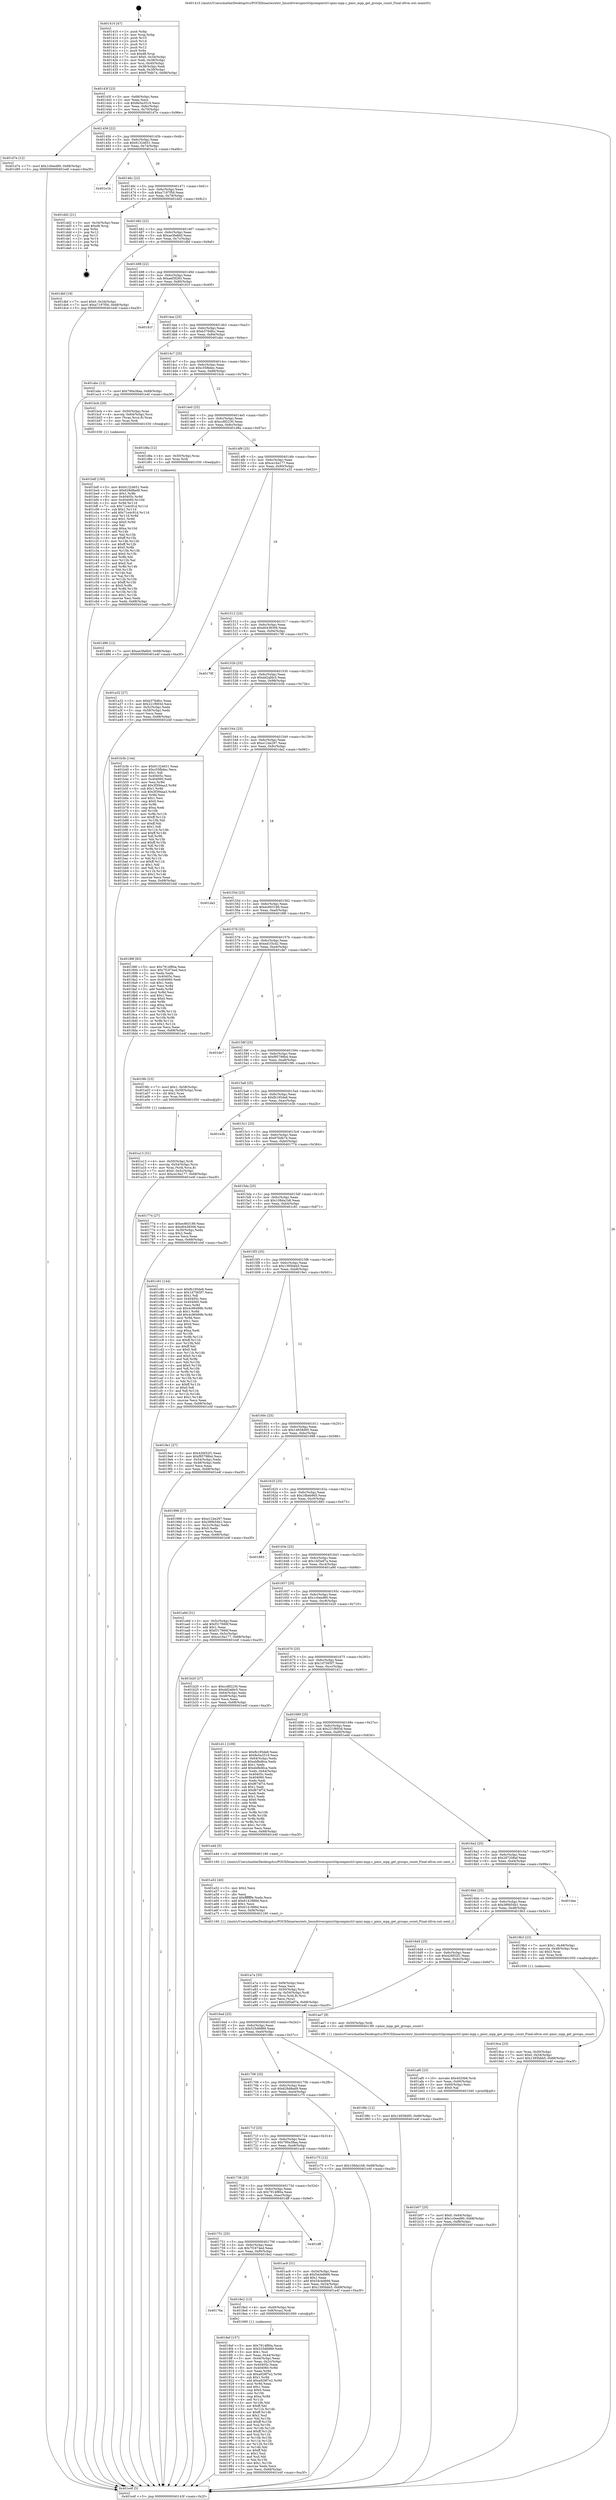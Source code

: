 digraph "0x401410" {
  label = "0x401410 (/mnt/c/Users/mathe/Desktop/tcc/POCII/binaries/extr_linuxdriverspinctrlqcompinctrl-spmi-mpp.c_pmic_mpp_get_groups_count_Final-ollvm.out::main(0))"
  labelloc = "t"
  node[shape=record]

  Entry [label="",width=0.3,height=0.3,shape=circle,fillcolor=black,style=filled]
  "0x40143f" [label="{
     0x40143f [23]\l
     | [instrs]\l
     &nbsp;&nbsp;0x40143f \<+3\>: mov -0x68(%rbp),%eax\l
     &nbsp;&nbsp;0x401442 \<+2\>: mov %eax,%ecx\l
     &nbsp;&nbsp;0x401444 \<+6\>: sub $0x8e5a3519,%ecx\l
     &nbsp;&nbsp;0x40144a \<+3\>: mov %eax,-0x6c(%rbp)\l
     &nbsp;&nbsp;0x40144d \<+3\>: mov %ecx,-0x70(%rbp)\l
     &nbsp;&nbsp;0x401450 \<+6\>: je 0000000000401d7e \<main+0x96e\>\l
  }"]
  "0x401d7e" [label="{
     0x401d7e [12]\l
     | [instrs]\l
     &nbsp;&nbsp;0x401d7e \<+7\>: movl $0x1c0eed90,-0x68(%rbp)\l
     &nbsp;&nbsp;0x401d85 \<+5\>: jmp 0000000000401e4f \<main+0xa3f\>\l
  }"]
  "0x401456" [label="{
     0x401456 [22]\l
     | [instrs]\l
     &nbsp;&nbsp;0x401456 \<+5\>: jmp 000000000040145b \<main+0x4b\>\l
     &nbsp;&nbsp;0x40145b \<+3\>: mov -0x6c(%rbp),%eax\l
     &nbsp;&nbsp;0x40145e \<+5\>: sub $0x91324651,%eax\l
     &nbsp;&nbsp;0x401463 \<+3\>: mov %eax,-0x74(%rbp)\l
     &nbsp;&nbsp;0x401466 \<+6\>: je 0000000000401e1b \<main+0xa0b\>\l
  }"]
  Exit [label="",width=0.3,height=0.3,shape=circle,fillcolor=black,style=filled,peripheries=2]
  "0x401e1b" [label="{
     0x401e1b\l
  }", style=dashed]
  "0x40146c" [label="{
     0x40146c [22]\l
     | [instrs]\l
     &nbsp;&nbsp;0x40146c \<+5\>: jmp 0000000000401471 \<main+0x61\>\l
     &nbsp;&nbsp;0x401471 \<+3\>: mov -0x6c(%rbp),%eax\l
     &nbsp;&nbsp;0x401474 \<+5\>: sub $0xa7197f56,%eax\l
     &nbsp;&nbsp;0x401479 \<+3\>: mov %eax,-0x78(%rbp)\l
     &nbsp;&nbsp;0x40147c \<+6\>: je 0000000000401dd2 \<main+0x9c2\>\l
  }"]
  "0x401d96" [label="{
     0x401d96 [12]\l
     | [instrs]\l
     &nbsp;&nbsp;0x401d96 \<+7\>: movl $0xae3fa6b0,-0x68(%rbp)\l
     &nbsp;&nbsp;0x401d9d \<+5\>: jmp 0000000000401e4f \<main+0xa3f\>\l
  }"]
  "0x401dd2" [label="{
     0x401dd2 [21]\l
     | [instrs]\l
     &nbsp;&nbsp;0x401dd2 \<+3\>: mov -0x34(%rbp),%eax\l
     &nbsp;&nbsp;0x401dd5 \<+7\>: add $0xd8,%rsp\l
     &nbsp;&nbsp;0x401ddc \<+1\>: pop %rbx\l
     &nbsp;&nbsp;0x401ddd \<+2\>: pop %r12\l
     &nbsp;&nbsp;0x401ddf \<+2\>: pop %r13\l
     &nbsp;&nbsp;0x401de1 \<+2\>: pop %r14\l
     &nbsp;&nbsp;0x401de3 \<+2\>: pop %r15\l
     &nbsp;&nbsp;0x401de5 \<+1\>: pop %rbp\l
     &nbsp;&nbsp;0x401de6 \<+1\>: ret\l
  }"]
  "0x401482" [label="{
     0x401482 [22]\l
     | [instrs]\l
     &nbsp;&nbsp;0x401482 \<+5\>: jmp 0000000000401487 \<main+0x77\>\l
     &nbsp;&nbsp;0x401487 \<+3\>: mov -0x6c(%rbp),%eax\l
     &nbsp;&nbsp;0x40148a \<+5\>: sub $0xae3fa6b0,%eax\l
     &nbsp;&nbsp;0x40148f \<+3\>: mov %eax,-0x7c(%rbp)\l
     &nbsp;&nbsp;0x401492 \<+6\>: je 0000000000401dbf \<main+0x9af\>\l
  }"]
  "0x401bdf" [label="{
     0x401bdf [150]\l
     | [instrs]\l
     &nbsp;&nbsp;0x401bdf \<+5\>: mov $0x91324651,%edx\l
     &nbsp;&nbsp;0x401be4 \<+5\>: mov $0x628d8ad9,%esi\l
     &nbsp;&nbsp;0x401be9 \<+3\>: mov $0x1,%r8b\l
     &nbsp;&nbsp;0x401bec \<+8\>: mov 0x40405c,%r9d\l
     &nbsp;&nbsp;0x401bf4 \<+8\>: mov 0x404060,%r10d\l
     &nbsp;&nbsp;0x401bfc \<+3\>: mov %r9d,%r11d\l
     &nbsp;&nbsp;0x401bff \<+7\>: sub $0x71e4c91d,%r11d\l
     &nbsp;&nbsp;0x401c06 \<+4\>: sub $0x1,%r11d\l
     &nbsp;&nbsp;0x401c0a \<+7\>: add $0x71e4c91d,%r11d\l
     &nbsp;&nbsp;0x401c11 \<+4\>: imul %r11d,%r9d\l
     &nbsp;&nbsp;0x401c15 \<+4\>: and $0x1,%r9d\l
     &nbsp;&nbsp;0x401c19 \<+4\>: cmp $0x0,%r9d\l
     &nbsp;&nbsp;0x401c1d \<+3\>: sete %bl\l
     &nbsp;&nbsp;0x401c20 \<+4\>: cmp $0xa,%r10d\l
     &nbsp;&nbsp;0x401c24 \<+4\>: setl %r14b\l
     &nbsp;&nbsp;0x401c28 \<+3\>: mov %bl,%r15b\l
     &nbsp;&nbsp;0x401c2b \<+4\>: xor $0xff,%r15b\l
     &nbsp;&nbsp;0x401c2f \<+3\>: mov %r14b,%r12b\l
     &nbsp;&nbsp;0x401c32 \<+4\>: xor $0xff,%r12b\l
     &nbsp;&nbsp;0x401c36 \<+4\>: xor $0x0,%r8b\l
     &nbsp;&nbsp;0x401c3a \<+3\>: mov %r15b,%r13b\l
     &nbsp;&nbsp;0x401c3d \<+4\>: and $0x0,%r13b\l
     &nbsp;&nbsp;0x401c41 \<+3\>: and %r8b,%bl\l
     &nbsp;&nbsp;0x401c44 \<+3\>: mov %r12b,%al\l
     &nbsp;&nbsp;0x401c47 \<+2\>: and $0x0,%al\l
     &nbsp;&nbsp;0x401c49 \<+3\>: and %r8b,%r14b\l
     &nbsp;&nbsp;0x401c4c \<+3\>: or %bl,%r13b\l
     &nbsp;&nbsp;0x401c4f \<+3\>: or %r14b,%al\l
     &nbsp;&nbsp;0x401c52 \<+3\>: xor %al,%r13b\l
     &nbsp;&nbsp;0x401c55 \<+3\>: or %r12b,%r15b\l
     &nbsp;&nbsp;0x401c58 \<+4\>: xor $0xff,%r15b\l
     &nbsp;&nbsp;0x401c5c \<+4\>: or $0x0,%r8b\l
     &nbsp;&nbsp;0x401c60 \<+3\>: and %r8b,%r15b\l
     &nbsp;&nbsp;0x401c63 \<+3\>: or %r15b,%r13b\l
     &nbsp;&nbsp;0x401c66 \<+4\>: test $0x1,%r13b\l
     &nbsp;&nbsp;0x401c6a \<+3\>: cmovne %esi,%edx\l
     &nbsp;&nbsp;0x401c6d \<+3\>: mov %edx,-0x68(%rbp)\l
     &nbsp;&nbsp;0x401c70 \<+5\>: jmp 0000000000401e4f \<main+0xa3f\>\l
  }"]
  "0x401dbf" [label="{
     0x401dbf [19]\l
     | [instrs]\l
     &nbsp;&nbsp;0x401dbf \<+7\>: movl $0x0,-0x34(%rbp)\l
     &nbsp;&nbsp;0x401dc6 \<+7\>: movl $0xa7197f56,-0x68(%rbp)\l
     &nbsp;&nbsp;0x401dcd \<+5\>: jmp 0000000000401e4f \<main+0xa3f\>\l
  }"]
  "0x401498" [label="{
     0x401498 [22]\l
     | [instrs]\l
     &nbsp;&nbsp;0x401498 \<+5\>: jmp 000000000040149d \<main+0x8d\>\l
     &nbsp;&nbsp;0x40149d \<+3\>: mov -0x6c(%rbp),%eax\l
     &nbsp;&nbsp;0x4014a0 \<+5\>: sub $0xaef3f283,%eax\l
     &nbsp;&nbsp;0x4014a5 \<+3\>: mov %eax,-0x80(%rbp)\l
     &nbsp;&nbsp;0x4014a8 \<+6\>: je 000000000040181f \<main+0x40f\>\l
  }"]
  "0x401b07" [label="{
     0x401b07 [25]\l
     | [instrs]\l
     &nbsp;&nbsp;0x401b07 \<+7\>: movl $0x0,-0x64(%rbp)\l
     &nbsp;&nbsp;0x401b0e \<+7\>: movl $0x1c0eed90,-0x68(%rbp)\l
     &nbsp;&nbsp;0x401b15 \<+6\>: mov %eax,-0xf8(%rbp)\l
     &nbsp;&nbsp;0x401b1b \<+5\>: jmp 0000000000401e4f \<main+0xa3f\>\l
  }"]
  "0x40181f" [label="{
     0x40181f\l
  }", style=dashed]
  "0x4014ae" [label="{
     0x4014ae [25]\l
     | [instrs]\l
     &nbsp;&nbsp;0x4014ae \<+5\>: jmp 00000000004014b3 \<main+0xa3\>\l
     &nbsp;&nbsp;0x4014b3 \<+3\>: mov -0x6c(%rbp),%eax\l
     &nbsp;&nbsp;0x4014b6 \<+5\>: sub $0xb376dfcc,%eax\l
     &nbsp;&nbsp;0x4014bb \<+6\>: mov %eax,-0x84(%rbp)\l
     &nbsp;&nbsp;0x4014c1 \<+6\>: je 0000000000401abc \<main+0x6ac\>\l
  }"]
  "0x401af0" [label="{
     0x401af0 [23]\l
     | [instrs]\l
     &nbsp;&nbsp;0x401af0 \<+10\>: movabs $0x4020b6,%rdi\l
     &nbsp;&nbsp;0x401afa \<+3\>: mov %eax,-0x60(%rbp)\l
     &nbsp;&nbsp;0x401afd \<+3\>: mov -0x60(%rbp),%esi\l
     &nbsp;&nbsp;0x401b00 \<+2\>: mov $0x0,%al\l
     &nbsp;&nbsp;0x401b02 \<+5\>: call 0000000000401040 \<printf@plt\>\l
     | [calls]\l
     &nbsp;&nbsp;0x401040 \{1\} (unknown)\l
  }"]
  "0x401abc" [label="{
     0x401abc [12]\l
     | [instrs]\l
     &nbsp;&nbsp;0x401abc \<+7\>: movl $0x790a38aa,-0x68(%rbp)\l
     &nbsp;&nbsp;0x401ac3 \<+5\>: jmp 0000000000401e4f \<main+0xa3f\>\l
  }"]
  "0x4014c7" [label="{
     0x4014c7 [25]\l
     | [instrs]\l
     &nbsp;&nbsp;0x4014c7 \<+5\>: jmp 00000000004014cc \<main+0xbc\>\l
     &nbsp;&nbsp;0x4014cc \<+3\>: mov -0x6c(%rbp),%eax\l
     &nbsp;&nbsp;0x4014cf \<+5\>: sub $0xc55fbdec,%eax\l
     &nbsp;&nbsp;0x4014d4 \<+6\>: mov %eax,-0x88(%rbp)\l
     &nbsp;&nbsp;0x4014da \<+6\>: je 0000000000401bcb \<main+0x7bb\>\l
  }"]
  "0x401a7a" [label="{
     0x401a7a [35]\l
     | [instrs]\l
     &nbsp;&nbsp;0x401a7a \<+6\>: mov -0xf4(%rbp),%ecx\l
     &nbsp;&nbsp;0x401a80 \<+3\>: imul %eax,%ecx\l
     &nbsp;&nbsp;0x401a83 \<+4\>: mov -0x50(%rbp),%rsi\l
     &nbsp;&nbsp;0x401a87 \<+4\>: movslq -0x54(%rbp),%rdi\l
     &nbsp;&nbsp;0x401a8b \<+4\>: mov (%rsi,%rdi,8),%rsi\l
     &nbsp;&nbsp;0x401a8f \<+2\>: mov %ecx,(%rsi)\l
     &nbsp;&nbsp;0x401a91 \<+7\>: movl $0x1bf3a97a,-0x68(%rbp)\l
     &nbsp;&nbsp;0x401a98 \<+5\>: jmp 0000000000401e4f \<main+0xa3f\>\l
  }"]
  "0x401bcb" [label="{
     0x401bcb [20]\l
     | [instrs]\l
     &nbsp;&nbsp;0x401bcb \<+4\>: mov -0x50(%rbp),%rax\l
     &nbsp;&nbsp;0x401bcf \<+4\>: movslq -0x64(%rbp),%rcx\l
     &nbsp;&nbsp;0x401bd3 \<+4\>: mov (%rax,%rcx,8),%rax\l
     &nbsp;&nbsp;0x401bd7 \<+3\>: mov %rax,%rdi\l
     &nbsp;&nbsp;0x401bda \<+5\>: call 0000000000401030 \<free@plt\>\l
     | [calls]\l
     &nbsp;&nbsp;0x401030 \{1\} (unknown)\l
  }"]
  "0x4014e0" [label="{
     0x4014e0 [25]\l
     | [instrs]\l
     &nbsp;&nbsp;0x4014e0 \<+5\>: jmp 00000000004014e5 \<main+0xd5\>\l
     &nbsp;&nbsp;0x4014e5 \<+3\>: mov -0x6c(%rbp),%eax\l
     &nbsp;&nbsp;0x4014e8 \<+5\>: sub $0xcc8f2230,%eax\l
     &nbsp;&nbsp;0x4014ed \<+6\>: mov %eax,-0x8c(%rbp)\l
     &nbsp;&nbsp;0x4014f3 \<+6\>: je 0000000000401d8a \<main+0x97a\>\l
  }"]
  "0x401a52" [label="{
     0x401a52 [40]\l
     | [instrs]\l
     &nbsp;&nbsp;0x401a52 \<+5\>: mov $0x2,%ecx\l
     &nbsp;&nbsp;0x401a57 \<+1\>: cltd\l
     &nbsp;&nbsp;0x401a58 \<+2\>: idiv %ecx\l
     &nbsp;&nbsp;0x401a5a \<+6\>: imul $0xfffffffe,%edx,%ecx\l
     &nbsp;&nbsp;0x401a60 \<+6\>: add $0x6141888d,%ecx\l
     &nbsp;&nbsp;0x401a66 \<+3\>: add $0x1,%ecx\l
     &nbsp;&nbsp;0x401a69 \<+6\>: sub $0x6141888d,%ecx\l
     &nbsp;&nbsp;0x401a6f \<+6\>: mov %ecx,-0xf4(%rbp)\l
     &nbsp;&nbsp;0x401a75 \<+5\>: call 0000000000401160 \<next_i\>\l
     | [calls]\l
     &nbsp;&nbsp;0x401160 \{1\} (/mnt/c/Users/mathe/Desktop/tcc/POCII/binaries/extr_linuxdriverspinctrlqcompinctrl-spmi-mpp.c_pmic_mpp_get_groups_count_Final-ollvm.out::next_i)\l
  }"]
  "0x401d8a" [label="{
     0x401d8a [12]\l
     | [instrs]\l
     &nbsp;&nbsp;0x401d8a \<+4\>: mov -0x50(%rbp),%rax\l
     &nbsp;&nbsp;0x401d8e \<+3\>: mov %rax,%rdi\l
     &nbsp;&nbsp;0x401d91 \<+5\>: call 0000000000401030 \<free@plt\>\l
     | [calls]\l
     &nbsp;&nbsp;0x401030 \{1\} (unknown)\l
  }"]
  "0x4014f9" [label="{
     0x4014f9 [25]\l
     | [instrs]\l
     &nbsp;&nbsp;0x4014f9 \<+5\>: jmp 00000000004014fe \<main+0xee\>\l
     &nbsp;&nbsp;0x4014fe \<+3\>: mov -0x6c(%rbp),%eax\l
     &nbsp;&nbsp;0x401501 \<+5\>: sub $0xce16a177,%eax\l
     &nbsp;&nbsp;0x401506 \<+6\>: mov %eax,-0x90(%rbp)\l
     &nbsp;&nbsp;0x40150c \<+6\>: je 0000000000401a32 \<main+0x622\>\l
  }"]
  "0x401a13" [label="{
     0x401a13 [31]\l
     | [instrs]\l
     &nbsp;&nbsp;0x401a13 \<+4\>: mov -0x50(%rbp),%rdi\l
     &nbsp;&nbsp;0x401a17 \<+4\>: movslq -0x54(%rbp),%rcx\l
     &nbsp;&nbsp;0x401a1b \<+4\>: mov %rax,(%rdi,%rcx,8)\l
     &nbsp;&nbsp;0x401a1f \<+7\>: movl $0x0,-0x5c(%rbp)\l
     &nbsp;&nbsp;0x401a26 \<+7\>: movl $0xce16a177,-0x68(%rbp)\l
     &nbsp;&nbsp;0x401a2d \<+5\>: jmp 0000000000401e4f \<main+0xa3f\>\l
  }"]
  "0x401a32" [label="{
     0x401a32 [27]\l
     | [instrs]\l
     &nbsp;&nbsp;0x401a32 \<+5\>: mov $0xb376dfcc,%eax\l
     &nbsp;&nbsp;0x401a37 \<+5\>: mov $0x221f693d,%ecx\l
     &nbsp;&nbsp;0x401a3c \<+3\>: mov -0x5c(%rbp),%edx\l
     &nbsp;&nbsp;0x401a3f \<+3\>: cmp -0x58(%rbp),%edx\l
     &nbsp;&nbsp;0x401a42 \<+3\>: cmovl %ecx,%eax\l
     &nbsp;&nbsp;0x401a45 \<+3\>: mov %eax,-0x68(%rbp)\l
     &nbsp;&nbsp;0x401a48 \<+5\>: jmp 0000000000401e4f \<main+0xa3f\>\l
  }"]
  "0x401512" [label="{
     0x401512 [25]\l
     | [instrs]\l
     &nbsp;&nbsp;0x401512 \<+5\>: jmp 0000000000401517 \<main+0x107\>\l
     &nbsp;&nbsp;0x401517 \<+3\>: mov -0x6c(%rbp),%eax\l
     &nbsp;&nbsp;0x40151a \<+5\>: sub $0xd0438306,%eax\l
     &nbsp;&nbsp;0x40151f \<+6\>: mov %eax,-0x94(%rbp)\l
     &nbsp;&nbsp;0x401525 \<+6\>: je 000000000040178f \<main+0x37f\>\l
  }"]
  "0x4019ca" [label="{
     0x4019ca [23]\l
     | [instrs]\l
     &nbsp;&nbsp;0x4019ca \<+4\>: mov %rax,-0x50(%rbp)\l
     &nbsp;&nbsp;0x4019ce \<+7\>: movl $0x0,-0x54(%rbp)\l
     &nbsp;&nbsp;0x4019d5 \<+7\>: movl $0x1395bbb5,-0x68(%rbp)\l
     &nbsp;&nbsp;0x4019dc \<+5\>: jmp 0000000000401e4f \<main+0xa3f\>\l
  }"]
  "0x40178f" [label="{
     0x40178f\l
  }", style=dashed]
  "0x40152b" [label="{
     0x40152b [25]\l
     | [instrs]\l
     &nbsp;&nbsp;0x40152b \<+5\>: jmp 0000000000401530 \<main+0x120\>\l
     &nbsp;&nbsp;0x401530 \<+3\>: mov -0x6c(%rbp),%eax\l
     &nbsp;&nbsp;0x401533 \<+5\>: sub $0xdd2afdc5,%eax\l
     &nbsp;&nbsp;0x401538 \<+6\>: mov %eax,-0x98(%rbp)\l
     &nbsp;&nbsp;0x40153e \<+6\>: je 0000000000401b3b \<main+0x72b\>\l
  }"]
  "0x4018ef" [label="{
     0x4018ef [157]\l
     | [instrs]\l
     &nbsp;&nbsp;0x4018ef \<+5\>: mov $0x7914f80a,%ecx\l
     &nbsp;&nbsp;0x4018f4 \<+5\>: mov $0x525d6889,%edx\l
     &nbsp;&nbsp;0x4018f9 \<+3\>: mov $0x1,%sil\l
     &nbsp;&nbsp;0x4018fc \<+3\>: mov %eax,-0x44(%rbp)\l
     &nbsp;&nbsp;0x4018ff \<+3\>: mov -0x44(%rbp),%eax\l
     &nbsp;&nbsp;0x401902 \<+3\>: mov %eax,-0x2c(%rbp)\l
     &nbsp;&nbsp;0x401905 \<+7\>: mov 0x40405c,%eax\l
     &nbsp;&nbsp;0x40190c \<+8\>: mov 0x404060,%r8d\l
     &nbsp;&nbsp;0x401914 \<+3\>: mov %eax,%r9d\l
     &nbsp;&nbsp;0x401917 \<+7\>: sub $0xa928f7e2,%r9d\l
     &nbsp;&nbsp;0x40191e \<+4\>: sub $0x1,%r9d\l
     &nbsp;&nbsp;0x401922 \<+7\>: add $0xa928f7e2,%r9d\l
     &nbsp;&nbsp;0x401929 \<+4\>: imul %r9d,%eax\l
     &nbsp;&nbsp;0x40192d \<+3\>: and $0x1,%eax\l
     &nbsp;&nbsp;0x401930 \<+3\>: cmp $0x0,%eax\l
     &nbsp;&nbsp;0x401933 \<+4\>: sete %r10b\l
     &nbsp;&nbsp;0x401937 \<+4\>: cmp $0xa,%r8d\l
     &nbsp;&nbsp;0x40193b \<+4\>: setl %r11b\l
     &nbsp;&nbsp;0x40193f \<+3\>: mov %r10b,%bl\l
     &nbsp;&nbsp;0x401942 \<+3\>: xor $0xff,%bl\l
     &nbsp;&nbsp;0x401945 \<+3\>: mov %r11b,%r14b\l
     &nbsp;&nbsp;0x401948 \<+4\>: xor $0xff,%r14b\l
     &nbsp;&nbsp;0x40194c \<+4\>: xor $0x1,%sil\l
     &nbsp;&nbsp;0x401950 \<+3\>: mov %bl,%r15b\l
     &nbsp;&nbsp;0x401953 \<+4\>: and $0xff,%r15b\l
     &nbsp;&nbsp;0x401957 \<+3\>: and %sil,%r10b\l
     &nbsp;&nbsp;0x40195a \<+3\>: mov %r14b,%r12b\l
     &nbsp;&nbsp;0x40195d \<+4\>: and $0xff,%r12b\l
     &nbsp;&nbsp;0x401961 \<+3\>: and %sil,%r11b\l
     &nbsp;&nbsp;0x401964 \<+3\>: or %r10b,%r15b\l
     &nbsp;&nbsp;0x401967 \<+3\>: or %r11b,%r12b\l
     &nbsp;&nbsp;0x40196a \<+3\>: xor %r12b,%r15b\l
     &nbsp;&nbsp;0x40196d \<+3\>: or %r14b,%bl\l
     &nbsp;&nbsp;0x401970 \<+3\>: xor $0xff,%bl\l
     &nbsp;&nbsp;0x401973 \<+4\>: or $0x1,%sil\l
     &nbsp;&nbsp;0x401977 \<+3\>: and %sil,%bl\l
     &nbsp;&nbsp;0x40197a \<+3\>: or %bl,%r15b\l
     &nbsp;&nbsp;0x40197d \<+4\>: test $0x1,%r15b\l
     &nbsp;&nbsp;0x401981 \<+3\>: cmovne %edx,%ecx\l
     &nbsp;&nbsp;0x401984 \<+3\>: mov %ecx,-0x68(%rbp)\l
     &nbsp;&nbsp;0x401987 \<+5\>: jmp 0000000000401e4f \<main+0xa3f\>\l
  }"]
  "0x401b3b" [label="{
     0x401b3b [144]\l
     | [instrs]\l
     &nbsp;&nbsp;0x401b3b \<+5\>: mov $0x91324651,%eax\l
     &nbsp;&nbsp;0x401b40 \<+5\>: mov $0xc55fbdec,%ecx\l
     &nbsp;&nbsp;0x401b45 \<+2\>: mov $0x1,%dl\l
     &nbsp;&nbsp;0x401b47 \<+7\>: mov 0x40405c,%esi\l
     &nbsp;&nbsp;0x401b4e \<+7\>: mov 0x404060,%edi\l
     &nbsp;&nbsp;0x401b55 \<+3\>: mov %esi,%r8d\l
     &nbsp;&nbsp;0x401b58 \<+7\>: add $0x3f394aa3,%r8d\l
     &nbsp;&nbsp;0x401b5f \<+4\>: sub $0x1,%r8d\l
     &nbsp;&nbsp;0x401b63 \<+7\>: sub $0x3f394aa3,%r8d\l
     &nbsp;&nbsp;0x401b6a \<+4\>: imul %r8d,%esi\l
     &nbsp;&nbsp;0x401b6e \<+3\>: and $0x1,%esi\l
     &nbsp;&nbsp;0x401b71 \<+3\>: cmp $0x0,%esi\l
     &nbsp;&nbsp;0x401b74 \<+4\>: sete %r9b\l
     &nbsp;&nbsp;0x401b78 \<+3\>: cmp $0xa,%edi\l
     &nbsp;&nbsp;0x401b7b \<+4\>: setl %r10b\l
     &nbsp;&nbsp;0x401b7f \<+3\>: mov %r9b,%r11b\l
     &nbsp;&nbsp;0x401b82 \<+4\>: xor $0xff,%r11b\l
     &nbsp;&nbsp;0x401b86 \<+3\>: mov %r10b,%bl\l
     &nbsp;&nbsp;0x401b89 \<+3\>: xor $0xff,%bl\l
     &nbsp;&nbsp;0x401b8c \<+3\>: xor $0x1,%dl\l
     &nbsp;&nbsp;0x401b8f \<+3\>: mov %r11b,%r14b\l
     &nbsp;&nbsp;0x401b92 \<+4\>: and $0xff,%r14b\l
     &nbsp;&nbsp;0x401b96 \<+3\>: and %dl,%r9b\l
     &nbsp;&nbsp;0x401b99 \<+3\>: mov %bl,%r15b\l
     &nbsp;&nbsp;0x401b9c \<+4\>: and $0xff,%r15b\l
     &nbsp;&nbsp;0x401ba0 \<+3\>: and %dl,%r10b\l
     &nbsp;&nbsp;0x401ba3 \<+3\>: or %r9b,%r14b\l
     &nbsp;&nbsp;0x401ba6 \<+3\>: or %r10b,%r15b\l
     &nbsp;&nbsp;0x401ba9 \<+3\>: xor %r15b,%r14b\l
     &nbsp;&nbsp;0x401bac \<+3\>: or %bl,%r11b\l
     &nbsp;&nbsp;0x401baf \<+4\>: xor $0xff,%r11b\l
     &nbsp;&nbsp;0x401bb3 \<+3\>: or $0x1,%dl\l
     &nbsp;&nbsp;0x401bb6 \<+3\>: and %dl,%r11b\l
     &nbsp;&nbsp;0x401bb9 \<+3\>: or %r11b,%r14b\l
     &nbsp;&nbsp;0x401bbc \<+4\>: test $0x1,%r14b\l
     &nbsp;&nbsp;0x401bc0 \<+3\>: cmovne %ecx,%eax\l
     &nbsp;&nbsp;0x401bc3 \<+3\>: mov %eax,-0x68(%rbp)\l
     &nbsp;&nbsp;0x401bc6 \<+5\>: jmp 0000000000401e4f \<main+0xa3f\>\l
  }"]
  "0x401544" [label="{
     0x401544 [25]\l
     | [instrs]\l
     &nbsp;&nbsp;0x401544 \<+5\>: jmp 0000000000401549 \<main+0x139\>\l
     &nbsp;&nbsp;0x401549 \<+3\>: mov -0x6c(%rbp),%eax\l
     &nbsp;&nbsp;0x40154c \<+5\>: sub $0xe124e297,%eax\l
     &nbsp;&nbsp;0x401551 \<+6\>: mov %eax,-0x9c(%rbp)\l
     &nbsp;&nbsp;0x401557 \<+6\>: je 0000000000401da2 \<main+0x992\>\l
  }"]
  "0x40176a" [label="{
     0x40176a\l
  }", style=dashed]
  "0x401da2" [label="{
     0x401da2\l
  }", style=dashed]
  "0x40155d" [label="{
     0x40155d [25]\l
     | [instrs]\l
     &nbsp;&nbsp;0x40155d \<+5\>: jmp 0000000000401562 \<main+0x152\>\l
     &nbsp;&nbsp;0x401562 \<+3\>: mov -0x6c(%rbp),%eax\l
     &nbsp;&nbsp;0x401565 \<+5\>: sub $0xec663189,%eax\l
     &nbsp;&nbsp;0x40156a \<+6\>: mov %eax,-0xa0(%rbp)\l
     &nbsp;&nbsp;0x401570 \<+6\>: je 000000000040188f \<main+0x47f\>\l
  }"]
  "0x4018e2" [label="{
     0x4018e2 [13]\l
     | [instrs]\l
     &nbsp;&nbsp;0x4018e2 \<+4\>: mov -0x40(%rbp),%rax\l
     &nbsp;&nbsp;0x4018e6 \<+4\>: mov 0x8(%rax),%rdi\l
     &nbsp;&nbsp;0x4018ea \<+5\>: call 0000000000401060 \<atoi@plt\>\l
     | [calls]\l
     &nbsp;&nbsp;0x401060 \{1\} (unknown)\l
  }"]
  "0x40188f" [label="{
     0x40188f [83]\l
     | [instrs]\l
     &nbsp;&nbsp;0x40188f \<+5\>: mov $0x7914f80a,%eax\l
     &nbsp;&nbsp;0x401894 \<+5\>: mov $0x7f1874ed,%ecx\l
     &nbsp;&nbsp;0x401899 \<+2\>: xor %edx,%edx\l
     &nbsp;&nbsp;0x40189b \<+7\>: mov 0x40405c,%esi\l
     &nbsp;&nbsp;0x4018a2 \<+7\>: mov 0x404060,%edi\l
     &nbsp;&nbsp;0x4018a9 \<+3\>: sub $0x1,%edx\l
     &nbsp;&nbsp;0x4018ac \<+3\>: mov %esi,%r8d\l
     &nbsp;&nbsp;0x4018af \<+3\>: add %edx,%r8d\l
     &nbsp;&nbsp;0x4018b2 \<+4\>: imul %r8d,%esi\l
     &nbsp;&nbsp;0x4018b6 \<+3\>: and $0x1,%esi\l
     &nbsp;&nbsp;0x4018b9 \<+3\>: cmp $0x0,%esi\l
     &nbsp;&nbsp;0x4018bc \<+4\>: sete %r9b\l
     &nbsp;&nbsp;0x4018c0 \<+3\>: cmp $0xa,%edi\l
     &nbsp;&nbsp;0x4018c3 \<+4\>: setl %r10b\l
     &nbsp;&nbsp;0x4018c7 \<+3\>: mov %r9b,%r11b\l
     &nbsp;&nbsp;0x4018ca \<+3\>: and %r10b,%r11b\l
     &nbsp;&nbsp;0x4018cd \<+3\>: xor %r10b,%r9b\l
     &nbsp;&nbsp;0x4018d0 \<+3\>: or %r9b,%r11b\l
     &nbsp;&nbsp;0x4018d3 \<+4\>: test $0x1,%r11b\l
     &nbsp;&nbsp;0x4018d7 \<+3\>: cmovne %ecx,%eax\l
     &nbsp;&nbsp;0x4018da \<+3\>: mov %eax,-0x68(%rbp)\l
     &nbsp;&nbsp;0x4018dd \<+5\>: jmp 0000000000401e4f \<main+0xa3f\>\l
  }"]
  "0x401576" [label="{
     0x401576 [25]\l
     | [instrs]\l
     &nbsp;&nbsp;0x401576 \<+5\>: jmp 000000000040157b \<main+0x16b\>\l
     &nbsp;&nbsp;0x40157b \<+3\>: mov -0x6c(%rbp),%eax\l
     &nbsp;&nbsp;0x40157e \<+5\>: sub $0xed1f3cd2,%eax\l
     &nbsp;&nbsp;0x401583 \<+6\>: mov %eax,-0xa4(%rbp)\l
     &nbsp;&nbsp;0x401589 \<+6\>: je 0000000000401de7 \<main+0x9d7\>\l
  }"]
  "0x401751" [label="{
     0x401751 [25]\l
     | [instrs]\l
     &nbsp;&nbsp;0x401751 \<+5\>: jmp 0000000000401756 \<main+0x346\>\l
     &nbsp;&nbsp;0x401756 \<+3\>: mov -0x6c(%rbp),%eax\l
     &nbsp;&nbsp;0x401759 \<+5\>: sub $0x7f1874ed,%eax\l
     &nbsp;&nbsp;0x40175e \<+6\>: mov %eax,-0xf0(%rbp)\l
     &nbsp;&nbsp;0x401764 \<+6\>: je 00000000004018e2 \<main+0x4d2\>\l
  }"]
  "0x401de7" [label="{
     0x401de7\l
  }", style=dashed]
  "0x40158f" [label="{
     0x40158f [25]\l
     | [instrs]\l
     &nbsp;&nbsp;0x40158f \<+5\>: jmp 0000000000401594 \<main+0x184\>\l
     &nbsp;&nbsp;0x401594 \<+3\>: mov -0x6c(%rbp),%eax\l
     &nbsp;&nbsp;0x401597 \<+5\>: sub $0xf95798b4,%eax\l
     &nbsp;&nbsp;0x40159c \<+6\>: mov %eax,-0xa8(%rbp)\l
     &nbsp;&nbsp;0x4015a2 \<+6\>: je 00000000004019fc \<main+0x5ec\>\l
  }"]
  "0x401dff" [label="{
     0x401dff\l
  }", style=dashed]
  "0x4019fc" [label="{
     0x4019fc [23]\l
     | [instrs]\l
     &nbsp;&nbsp;0x4019fc \<+7\>: movl $0x1,-0x58(%rbp)\l
     &nbsp;&nbsp;0x401a03 \<+4\>: movslq -0x58(%rbp),%rax\l
     &nbsp;&nbsp;0x401a07 \<+4\>: shl $0x2,%rax\l
     &nbsp;&nbsp;0x401a0b \<+3\>: mov %rax,%rdi\l
     &nbsp;&nbsp;0x401a0e \<+5\>: call 0000000000401050 \<malloc@plt\>\l
     | [calls]\l
     &nbsp;&nbsp;0x401050 \{1\} (unknown)\l
  }"]
  "0x4015a8" [label="{
     0x4015a8 [25]\l
     | [instrs]\l
     &nbsp;&nbsp;0x4015a8 \<+5\>: jmp 00000000004015ad \<main+0x19d\>\l
     &nbsp;&nbsp;0x4015ad \<+3\>: mov -0x6c(%rbp),%eax\l
     &nbsp;&nbsp;0x4015b0 \<+5\>: sub $0xfb195de8,%eax\l
     &nbsp;&nbsp;0x4015b5 \<+6\>: mov %eax,-0xac(%rbp)\l
     &nbsp;&nbsp;0x4015bb \<+6\>: je 0000000000401e3b \<main+0xa2b\>\l
  }"]
  "0x401738" [label="{
     0x401738 [25]\l
     | [instrs]\l
     &nbsp;&nbsp;0x401738 \<+5\>: jmp 000000000040173d \<main+0x32d\>\l
     &nbsp;&nbsp;0x40173d \<+3\>: mov -0x6c(%rbp),%eax\l
     &nbsp;&nbsp;0x401740 \<+5\>: sub $0x7914f80a,%eax\l
     &nbsp;&nbsp;0x401745 \<+6\>: mov %eax,-0xec(%rbp)\l
     &nbsp;&nbsp;0x40174b \<+6\>: je 0000000000401dff \<main+0x9ef\>\l
  }"]
  "0x401e3b" [label="{
     0x401e3b\l
  }", style=dashed]
  "0x4015c1" [label="{
     0x4015c1 [25]\l
     | [instrs]\l
     &nbsp;&nbsp;0x4015c1 \<+5\>: jmp 00000000004015c6 \<main+0x1b6\>\l
     &nbsp;&nbsp;0x4015c6 \<+3\>: mov -0x6c(%rbp),%eax\l
     &nbsp;&nbsp;0x4015c9 \<+5\>: sub $0x976db74,%eax\l
     &nbsp;&nbsp;0x4015ce \<+6\>: mov %eax,-0xb0(%rbp)\l
     &nbsp;&nbsp;0x4015d4 \<+6\>: je 0000000000401774 \<main+0x364\>\l
  }"]
  "0x401ac8" [label="{
     0x401ac8 [31]\l
     | [instrs]\l
     &nbsp;&nbsp;0x401ac8 \<+3\>: mov -0x54(%rbp),%eax\l
     &nbsp;&nbsp;0x401acb \<+5\>: sub $0x54cbd666,%eax\l
     &nbsp;&nbsp;0x401ad0 \<+3\>: add $0x1,%eax\l
     &nbsp;&nbsp;0x401ad3 \<+5\>: add $0x54cbd666,%eax\l
     &nbsp;&nbsp;0x401ad8 \<+3\>: mov %eax,-0x54(%rbp)\l
     &nbsp;&nbsp;0x401adb \<+7\>: movl $0x1395bbb5,-0x68(%rbp)\l
     &nbsp;&nbsp;0x401ae2 \<+5\>: jmp 0000000000401e4f \<main+0xa3f\>\l
  }"]
  "0x401774" [label="{
     0x401774 [27]\l
     | [instrs]\l
     &nbsp;&nbsp;0x401774 \<+5\>: mov $0xec663189,%eax\l
     &nbsp;&nbsp;0x401779 \<+5\>: mov $0xd0438306,%ecx\l
     &nbsp;&nbsp;0x40177e \<+3\>: mov -0x30(%rbp),%edx\l
     &nbsp;&nbsp;0x401781 \<+3\>: cmp $0x2,%edx\l
     &nbsp;&nbsp;0x401784 \<+3\>: cmovne %ecx,%eax\l
     &nbsp;&nbsp;0x401787 \<+3\>: mov %eax,-0x68(%rbp)\l
     &nbsp;&nbsp;0x40178a \<+5\>: jmp 0000000000401e4f \<main+0xa3f\>\l
  }"]
  "0x4015da" [label="{
     0x4015da [25]\l
     | [instrs]\l
     &nbsp;&nbsp;0x4015da \<+5\>: jmp 00000000004015df \<main+0x1cf\>\l
     &nbsp;&nbsp;0x4015df \<+3\>: mov -0x6c(%rbp),%eax\l
     &nbsp;&nbsp;0x4015e2 \<+5\>: sub $0x108da1b8,%eax\l
     &nbsp;&nbsp;0x4015e7 \<+6\>: mov %eax,-0xb4(%rbp)\l
     &nbsp;&nbsp;0x4015ed \<+6\>: je 0000000000401c81 \<main+0x871\>\l
  }"]
  "0x401e4f" [label="{
     0x401e4f [5]\l
     | [instrs]\l
     &nbsp;&nbsp;0x401e4f \<+5\>: jmp 000000000040143f \<main+0x2f\>\l
  }"]
  "0x401410" [label="{
     0x401410 [47]\l
     | [instrs]\l
     &nbsp;&nbsp;0x401410 \<+1\>: push %rbp\l
     &nbsp;&nbsp;0x401411 \<+3\>: mov %rsp,%rbp\l
     &nbsp;&nbsp;0x401414 \<+2\>: push %r15\l
     &nbsp;&nbsp;0x401416 \<+2\>: push %r14\l
     &nbsp;&nbsp;0x401418 \<+2\>: push %r13\l
     &nbsp;&nbsp;0x40141a \<+2\>: push %r12\l
     &nbsp;&nbsp;0x40141c \<+1\>: push %rbx\l
     &nbsp;&nbsp;0x40141d \<+7\>: sub $0xd8,%rsp\l
     &nbsp;&nbsp;0x401424 \<+7\>: movl $0x0,-0x34(%rbp)\l
     &nbsp;&nbsp;0x40142b \<+3\>: mov %edi,-0x38(%rbp)\l
     &nbsp;&nbsp;0x40142e \<+4\>: mov %rsi,-0x40(%rbp)\l
     &nbsp;&nbsp;0x401432 \<+3\>: mov -0x38(%rbp),%edi\l
     &nbsp;&nbsp;0x401435 \<+3\>: mov %edi,-0x30(%rbp)\l
     &nbsp;&nbsp;0x401438 \<+7\>: movl $0x976db74,-0x68(%rbp)\l
  }"]
  "0x40171f" [label="{
     0x40171f [25]\l
     | [instrs]\l
     &nbsp;&nbsp;0x40171f \<+5\>: jmp 0000000000401724 \<main+0x314\>\l
     &nbsp;&nbsp;0x401724 \<+3\>: mov -0x6c(%rbp),%eax\l
     &nbsp;&nbsp;0x401727 \<+5\>: sub $0x790a38aa,%eax\l
     &nbsp;&nbsp;0x40172c \<+6\>: mov %eax,-0xe8(%rbp)\l
     &nbsp;&nbsp;0x401732 \<+6\>: je 0000000000401ac8 \<main+0x6b8\>\l
  }"]
  "0x401c81" [label="{
     0x401c81 [144]\l
     | [instrs]\l
     &nbsp;&nbsp;0x401c81 \<+5\>: mov $0xfb195de8,%eax\l
     &nbsp;&nbsp;0x401c86 \<+5\>: mov $0x1d7565f7,%ecx\l
     &nbsp;&nbsp;0x401c8b \<+2\>: mov $0x1,%dl\l
     &nbsp;&nbsp;0x401c8d \<+7\>: mov 0x40405c,%esi\l
     &nbsp;&nbsp;0x401c94 \<+7\>: mov 0x404060,%edi\l
     &nbsp;&nbsp;0x401c9b \<+3\>: mov %esi,%r8d\l
     &nbsp;&nbsp;0x401c9e \<+7\>: sub $0x4c96499b,%r8d\l
     &nbsp;&nbsp;0x401ca5 \<+4\>: sub $0x1,%r8d\l
     &nbsp;&nbsp;0x401ca9 \<+7\>: add $0x4c96499b,%r8d\l
     &nbsp;&nbsp;0x401cb0 \<+4\>: imul %r8d,%esi\l
     &nbsp;&nbsp;0x401cb4 \<+3\>: and $0x1,%esi\l
     &nbsp;&nbsp;0x401cb7 \<+3\>: cmp $0x0,%esi\l
     &nbsp;&nbsp;0x401cba \<+4\>: sete %r9b\l
     &nbsp;&nbsp;0x401cbe \<+3\>: cmp $0xa,%edi\l
     &nbsp;&nbsp;0x401cc1 \<+4\>: setl %r10b\l
     &nbsp;&nbsp;0x401cc5 \<+3\>: mov %r9b,%r11b\l
     &nbsp;&nbsp;0x401cc8 \<+4\>: xor $0xff,%r11b\l
     &nbsp;&nbsp;0x401ccc \<+3\>: mov %r10b,%bl\l
     &nbsp;&nbsp;0x401ccf \<+3\>: xor $0xff,%bl\l
     &nbsp;&nbsp;0x401cd2 \<+3\>: xor $0x0,%dl\l
     &nbsp;&nbsp;0x401cd5 \<+3\>: mov %r11b,%r14b\l
     &nbsp;&nbsp;0x401cd8 \<+4\>: and $0x0,%r14b\l
     &nbsp;&nbsp;0x401cdc \<+3\>: and %dl,%r9b\l
     &nbsp;&nbsp;0x401cdf \<+3\>: mov %bl,%r15b\l
     &nbsp;&nbsp;0x401ce2 \<+4\>: and $0x0,%r15b\l
     &nbsp;&nbsp;0x401ce6 \<+3\>: and %dl,%r10b\l
     &nbsp;&nbsp;0x401ce9 \<+3\>: or %r9b,%r14b\l
     &nbsp;&nbsp;0x401cec \<+3\>: or %r10b,%r15b\l
     &nbsp;&nbsp;0x401cef \<+3\>: xor %r15b,%r14b\l
     &nbsp;&nbsp;0x401cf2 \<+3\>: or %bl,%r11b\l
     &nbsp;&nbsp;0x401cf5 \<+4\>: xor $0xff,%r11b\l
     &nbsp;&nbsp;0x401cf9 \<+3\>: or $0x0,%dl\l
     &nbsp;&nbsp;0x401cfc \<+3\>: and %dl,%r11b\l
     &nbsp;&nbsp;0x401cff \<+3\>: or %r11b,%r14b\l
     &nbsp;&nbsp;0x401d02 \<+4\>: test $0x1,%r14b\l
     &nbsp;&nbsp;0x401d06 \<+3\>: cmovne %ecx,%eax\l
     &nbsp;&nbsp;0x401d09 \<+3\>: mov %eax,-0x68(%rbp)\l
     &nbsp;&nbsp;0x401d0c \<+5\>: jmp 0000000000401e4f \<main+0xa3f\>\l
  }"]
  "0x4015f3" [label="{
     0x4015f3 [25]\l
     | [instrs]\l
     &nbsp;&nbsp;0x4015f3 \<+5\>: jmp 00000000004015f8 \<main+0x1e8\>\l
     &nbsp;&nbsp;0x4015f8 \<+3\>: mov -0x6c(%rbp),%eax\l
     &nbsp;&nbsp;0x4015fb \<+5\>: sub $0x1395bbb5,%eax\l
     &nbsp;&nbsp;0x401600 \<+6\>: mov %eax,-0xb8(%rbp)\l
     &nbsp;&nbsp;0x401606 \<+6\>: je 00000000004019e1 \<main+0x5d1\>\l
  }"]
  "0x401c75" [label="{
     0x401c75 [12]\l
     | [instrs]\l
     &nbsp;&nbsp;0x401c75 \<+7\>: movl $0x108da1b8,-0x68(%rbp)\l
     &nbsp;&nbsp;0x401c7c \<+5\>: jmp 0000000000401e4f \<main+0xa3f\>\l
  }"]
  "0x4019e1" [label="{
     0x4019e1 [27]\l
     | [instrs]\l
     &nbsp;&nbsp;0x4019e1 \<+5\>: mov $0x426f32f1,%eax\l
     &nbsp;&nbsp;0x4019e6 \<+5\>: mov $0xf95798b4,%ecx\l
     &nbsp;&nbsp;0x4019eb \<+3\>: mov -0x54(%rbp),%edx\l
     &nbsp;&nbsp;0x4019ee \<+3\>: cmp -0x48(%rbp),%edx\l
     &nbsp;&nbsp;0x4019f1 \<+3\>: cmovl %ecx,%eax\l
     &nbsp;&nbsp;0x4019f4 \<+3\>: mov %eax,-0x68(%rbp)\l
     &nbsp;&nbsp;0x4019f7 \<+5\>: jmp 0000000000401e4f \<main+0xa3f\>\l
  }"]
  "0x40160c" [label="{
     0x40160c [25]\l
     | [instrs]\l
     &nbsp;&nbsp;0x40160c \<+5\>: jmp 0000000000401611 \<main+0x201\>\l
     &nbsp;&nbsp;0x401611 \<+3\>: mov -0x6c(%rbp),%eax\l
     &nbsp;&nbsp;0x401614 \<+5\>: sub $0x14658d95,%eax\l
     &nbsp;&nbsp;0x401619 \<+6\>: mov %eax,-0xbc(%rbp)\l
     &nbsp;&nbsp;0x40161f \<+6\>: je 0000000000401998 \<main+0x588\>\l
  }"]
  "0x401706" [label="{
     0x401706 [25]\l
     | [instrs]\l
     &nbsp;&nbsp;0x401706 \<+5\>: jmp 000000000040170b \<main+0x2fb\>\l
     &nbsp;&nbsp;0x40170b \<+3\>: mov -0x6c(%rbp),%eax\l
     &nbsp;&nbsp;0x40170e \<+5\>: sub $0x628d8ad9,%eax\l
     &nbsp;&nbsp;0x401713 \<+6\>: mov %eax,-0xe4(%rbp)\l
     &nbsp;&nbsp;0x401719 \<+6\>: je 0000000000401c75 \<main+0x865\>\l
  }"]
  "0x401998" [label="{
     0x401998 [27]\l
     | [instrs]\l
     &nbsp;&nbsp;0x401998 \<+5\>: mov $0xe124e297,%eax\l
     &nbsp;&nbsp;0x40199d \<+5\>: mov $0x389b54b1,%ecx\l
     &nbsp;&nbsp;0x4019a2 \<+3\>: mov -0x2c(%rbp),%edx\l
     &nbsp;&nbsp;0x4019a5 \<+3\>: cmp $0x0,%edx\l
     &nbsp;&nbsp;0x4019a8 \<+3\>: cmove %ecx,%eax\l
     &nbsp;&nbsp;0x4019ab \<+3\>: mov %eax,-0x68(%rbp)\l
     &nbsp;&nbsp;0x4019ae \<+5\>: jmp 0000000000401e4f \<main+0xa3f\>\l
  }"]
  "0x401625" [label="{
     0x401625 [25]\l
     | [instrs]\l
     &nbsp;&nbsp;0x401625 \<+5\>: jmp 000000000040162a \<main+0x21a\>\l
     &nbsp;&nbsp;0x40162a \<+3\>: mov -0x6c(%rbp),%eax\l
     &nbsp;&nbsp;0x40162d \<+5\>: sub $0x18beb9d5,%eax\l
     &nbsp;&nbsp;0x401632 \<+6\>: mov %eax,-0xc0(%rbp)\l
     &nbsp;&nbsp;0x401638 \<+6\>: je 0000000000401883 \<main+0x473\>\l
  }"]
  "0x40198c" [label="{
     0x40198c [12]\l
     | [instrs]\l
     &nbsp;&nbsp;0x40198c \<+7\>: movl $0x14658d95,-0x68(%rbp)\l
     &nbsp;&nbsp;0x401993 \<+5\>: jmp 0000000000401e4f \<main+0xa3f\>\l
  }"]
  "0x401883" [label="{
     0x401883\l
  }", style=dashed]
  "0x40163e" [label="{
     0x40163e [25]\l
     | [instrs]\l
     &nbsp;&nbsp;0x40163e \<+5\>: jmp 0000000000401643 \<main+0x233\>\l
     &nbsp;&nbsp;0x401643 \<+3\>: mov -0x6c(%rbp),%eax\l
     &nbsp;&nbsp;0x401646 \<+5\>: sub $0x1bf3a97a,%eax\l
     &nbsp;&nbsp;0x40164b \<+6\>: mov %eax,-0xc4(%rbp)\l
     &nbsp;&nbsp;0x401651 \<+6\>: je 0000000000401a9d \<main+0x68d\>\l
  }"]
  "0x4016ed" [label="{
     0x4016ed [25]\l
     | [instrs]\l
     &nbsp;&nbsp;0x4016ed \<+5\>: jmp 00000000004016f2 \<main+0x2e2\>\l
     &nbsp;&nbsp;0x4016f2 \<+3\>: mov -0x6c(%rbp),%eax\l
     &nbsp;&nbsp;0x4016f5 \<+5\>: sub $0x525d6889,%eax\l
     &nbsp;&nbsp;0x4016fa \<+6\>: mov %eax,-0xe0(%rbp)\l
     &nbsp;&nbsp;0x401700 \<+6\>: je 000000000040198c \<main+0x57c\>\l
  }"]
  "0x401a9d" [label="{
     0x401a9d [31]\l
     | [instrs]\l
     &nbsp;&nbsp;0x401a9d \<+3\>: mov -0x5c(%rbp),%eax\l
     &nbsp;&nbsp;0x401aa0 \<+5\>: add $0xf317666f,%eax\l
     &nbsp;&nbsp;0x401aa5 \<+3\>: add $0x1,%eax\l
     &nbsp;&nbsp;0x401aa8 \<+5\>: sub $0xf317666f,%eax\l
     &nbsp;&nbsp;0x401aad \<+3\>: mov %eax,-0x5c(%rbp)\l
     &nbsp;&nbsp;0x401ab0 \<+7\>: movl $0xce16a177,-0x68(%rbp)\l
     &nbsp;&nbsp;0x401ab7 \<+5\>: jmp 0000000000401e4f \<main+0xa3f\>\l
  }"]
  "0x401657" [label="{
     0x401657 [25]\l
     | [instrs]\l
     &nbsp;&nbsp;0x401657 \<+5\>: jmp 000000000040165c \<main+0x24c\>\l
     &nbsp;&nbsp;0x40165c \<+3\>: mov -0x6c(%rbp),%eax\l
     &nbsp;&nbsp;0x40165f \<+5\>: sub $0x1c0eed90,%eax\l
     &nbsp;&nbsp;0x401664 \<+6\>: mov %eax,-0xc8(%rbp)\l
     &nbsp;&nbsp;0x40166a \<+6\>: je 0000000000401b20 \<main+0x710\>\l
  }"]
  "0x401ae7" [label="{
     0x401ae7 [9]\l
     | [instrs]\l
     &nbsp;&nbsp;0x401ae7 \<+4\>: mov -0x50(%rbp),%rdi\l
     &nbsp;&nbsp;0x401aeb \<+5\>: call 00000000004013f0 \<pmic_mpp_get_groups_count\>\l
     | [calls]\l
     &nbsp;&nbsp;0x4013f0 \{1\} (/mnt/c/Users/mathe/Desktop/tcc/POCII/binaries/extr_linuxdriverspinctrlqcompinctrl-spmi-mpp.c_pmic_mpp_get_groups_count_Final-ollvm.out::pmic_mpp_get_groups_count)\l
  }"]
  "0x401b20" [label="{
     0x401b20 [27]\l
     | [instrs]\l
     &nbsp;&nbsp;0x401b20 \<+5\>: mov $0xcc8f2230,%eax\l
     &nbsp;&nbsp;0x401b25 \<+5\>: mov $0xdd2afdc5,%ecx\l
     &nbsp;&nbsp;0x401b2a \<+3\>: mov -0x64(%rbp),%edx\l
     &nbsp;&nbsp;0x401b2d \<+3\>: cmp -0x48(%rbp),%edx\l
     &nbsp;&nbsp;0x401b30 \<+3\>: cmovl %ecx,%eax\l
     &nbsp;&nbsp;0x401b33 \<+3\>: mov %eax,-0x68(%rbp)\l
     &nbsp;&nbsp;0x401b36 \<+5\>: jmp 0000000000401e4f \<main+0xa3f\>\l
  }"]
  "0x401670" [label="{
     0x401670 [25]\l
     | [instrs]\l
     &nbsp;&nbsp;0x401670 \<+5\>: jmp 0000000000401675 \<main+0x265\>\l
     &nbsp;&nbsp;0x401675 \<+3\>: mov -0x6c(%rbp),%eax\l
     &nbsp;&nbsp;0x401678 \<+5\>: sub $0x1d7565f7,%eax\l
     &nbsp;&nbsp;0x40167d \<+6\>: mov %eax,-0xcc(%rbp)\l
     &nbsp;&nbsp;0x401683 \<+6\>: je 0000000000401d11 \<main+0x901\>\l
  }"]
  "0x4016d4" [label="{
     0x4016d4 [25]\l
     | [instrs]\l
     &nbsp;&nbsp;0x4016d4 \<+5\>: jmp 00000000004016d9 \<main+0x2c9\>\l
     &nbsp;&nbsp;0x4016d9 \<+3\>: mov -0x6c(%rbp),%eax\l
     &nbsp;&nbsp;0x4016dc \<+5\>: sub $0x426f32f1,%eax\l
     &nbsp;&nbsp;0x4016e1 \<+6\>: mov %eax,-0xdc(%rbp)\l
     &nbsp;&nbsp;0x4016e7 \<+6\>: je 0000000000401ae7 \<main+0x6d7\>\l
  }"]
  "0x401d11" [label="{
     0x401d11 [109]\l
     | [instrs]\l
     &nbsp;&nbsp;0x401d11 \<+5\>: mov $0xfb195de8,%eax\l
     &nbsp;&nbsp;0x401d16 \<+5\>: mov $0x8e5a3519,%ecx\l
     &nbsp;&nbsp;0x401d1b \<+3\>: mov -0x64(%rbp),%edx\l
     &nbsp;&nbsp;0x401d1e \<+6\>: sub $0xebfbd6ca,%edx\l
     &nbsp;&nbsp;0x401d24 \<+3\>: add $0x1,%edx\l
     &nbsp;&nbsp;0x401d27 \<+6\>: add $0xebfbd6ca,%edx\l
     &nbsp;&nbsp;0x401d2d \<+3\>: mov %edx,-0x64(%rbp)\l
     &nbsp;&nbsp;0x401d30 \<+7\>: mov 0x40405c,%edx\l
     &nbsp;&nbsp;0x401d37 \<+7\>: mov 0x404060,%esi\l
     &nbsp;&nbsp;0x401d3e \<+2\>: mov %edx,%edi\l
     &nbsp;&nbsp;0x401d40 \<+6\>: sub $0xf674f7d,%edi\l
     &nbsp;&nbsp;0x401d46 \<+3\>: sub $0x1,%edi\l
     &nbsp;&nbsp;0x401d49 \<+6\>: add $0xf674f7d,%edi\l
     &nbsp;&nbsp;0x401d4f \<+3\>: imul %edi,%edx\l
     &nbsp;&nbsp;0x401d52 \<+3\>: and $0x1,%edx\l
     &nbsp;&nbsp;0x401d55 \<+3\>: cmp $0x0,%edx\l
     &nbsp;&nbsp;0x401d58 \<+4\>: sete %r8b\l
     &nbsp;&nbsp;0x401d5c \<+3\>: cmp $0xa,%esi\l
     &nbsp;&nbsp;0x401d5f \<+4\>: setl %r9b\l
     &nbsp;&nbsp;0x401d63 \<+3\>: mov %r8b,%r10b\l
     &nbsp;&nbsp;0x401d66 \<+3\>: and %r9b,%r10b\l
     &nbsp;&nbsp;0x401d69 \<+3\>: xor %r9b,%r8b\l
     &nbsp;&nbsp;0x401d6c \<+3\>: or %r8b,%r10b\l
     &nbsp;&nbsp;0x401d6f \<+4\>: test $0x1,%r10b\l
     &nbsp;&nbsp;0x401d73 \<+3\>: cmovne %ecx,%eax\l
     &nbsp;&nbsp;0x401d76 \<+3\>: mov %eax,-0x68(%rbp)\l
     &nbsp;&nbsp;0x401d79 \<+5\>: jmp 0000000000401e4f \<main+0xa3f\>\l
  }"]
  "0x401689" [label="{
     0x401689 [25]\l
     | [instrs]\l
     &nbsp;&nbsp;0x401689 \<+5\>: jmp 000000000040168e \<main+0x27e\>\l
     &nbsp;&nbsp;0x40168e \<+3\>: mov -0x6c(%rbp),%eax\l
     &nbsp;&nbsp;0x401691 \<+5\>: sub $0x221f693d,%eax\l
     &nbsp;&nbsp;0x401696 \<+6\>: mov %eax,-0xd0(%rbp)\l
     &nbsp;&nbsp;0x40169c \<+6\>: je 0000000000401a4d \<main+0x63d\>\l
  }"]
  "0x4019b3" [label="{
     0x4019b3 [23]\l
     | [instrs]\l
     &nbsp;&nbsp;0x4019b3 \<+7\>: movl $0x1,-0x48(%rbp)\l
     &nbsp;&nbsp;0x4019ba \<+4\>: movslq -0x48(%rbp),%rax\l
     &nbsp;&nbsp;0x4019be \<+4\>: shl $0x3,%rax\l
     &nbsp;&nbsp;0x4019c2 \<+3\>: mov %rax,%rdi\l
     &nbsp;&nbsp;0x4019c5 \<+5\>: call 0000000000401050 \<malloc@plt\>\l
     | [calls]\l
     &nbsp;&nbsp;0x401050 \{1\} (unknown)\l
  }"]
  "0x401a4d" [label="{
     0x401a4d [5]\l
     | [instrs]\l
     &nbsp;&nbsp;0x401a4d \<+5\>: call 0000000000401160 \<next_i\>\l
     | [calls]\l
     &nbsp;&nbsp;0x401160 \{1\} (/mnt/c/Users/mathe/Desktop/tcc/POCII/binaries/extr_linuxdriverspinctrlqcompinctrl-spmi-mpp.c_pmic_mpp_get_groups_count_Final-ollvm.out::next_i)\l
  }"]
  "0x4016a2" [label="{
     0x4016a2 [25]\l
     | [instrs]\l
     &nbsp;&nbsp;0x4016a2 \<+5\>: jmp 00000000004016a7 \<main+0x297\>\l
     &nbsp;&nbsp;0x4016a7 \<+3\>: mov -0x6c(%rbp),%eax\l
     &nbsp;&nbsp;0x4016aa \<+5\>: sub $0x287208af,%eax\l
     &nbsp;&nbsp;0x4016af \<+6\>: mov %eax,-0xd4(%rbp)\l
     &nbsp;&nbsp;0x4016b5 \<+6\>: je 0000000000401dae \<main+0x99e\>\l
  }"]
  "0x4016bb" [label="{
     0x4016bb [25]\l
     | [instrs]\l
     &nbsp;&nbsp;0x4016bb \<+5\>: jmp 00000000004016c0 \<main+0x2b0\>\l
     &nbsp;&nbsp;0x4016c0 \<+3\>: mov -0x6c(%rbp),%eax\l
     &nbsp;&nbsp;0x4016c3 \<+5\>: sub $0x389b54b1,%eax\l
     &nbsp;&nbsp;0x4016c8 \<+6\>: mov %eax,-0xd8(%rbp)\l
     &nbsp;&nbsp;0x4016ce \<+6\>: je 00000000004019b3 \<main+0x5a3\>\l
  }"]
  "0x401dae" [label="{
     0x401dae\l
  }", style=dashed]
  Entry -> "0x401410" [label=" 1"]
  "0x40143f" -> "0x401d7e" [label=" 1"]
  "0x40143f" -> "0x401456" [label=" 26"]
  "0x401dd2" -> Exit [label=" 1"]
  "0x401456" -> "0x401e1b" [label=" 0"]
  "0x401456" -> "0x40146c" [label=" 26"]
  "0x401dbf" -> "0x401e4f" [label=" 1"]
  "0x40146c" -> "0x401dd2" [label=" 1"]
  "0x40146c" -> "0x401482" [label=" 25"]
  "0x401d96" -> "0x401e4f" [label=" 1"]
  "0x401482" -> "0x401dbf" [label=" 1"]
  "0x401482" -> "0x401498" [label=" 24"]
  "0x401d8a" -> "0x401d96" [label=" 1"]
  "0x401498" -> "0x40181f" [label=" 0"]
  "0x401498" -> "0x4014ae" [label=" 24"]
  "0x401d7e" -> "0x401e4f" [label=" 1"]
  "0x4014ae" -> "0x401abc" [label=" 1"]
  "0x4014ae" -> "0x4014c7" [label=" 23"]
  "0x401d11" -> "0x401e4f" [label=" 1"]
  "0x4014c7" -> "0x401bcb" [label=" 1"]
  "0x4014c7" -> "0x4014e0" [label=" 22"]
  "0x401c81" -> "0x401e4f" [label=" 1"]
  "0x4014e0" -> "0x401d8a" [label=" 1"]
  "0x4014e0" -> "0x4014f9" [label=" 21"]
  "0x401c75" -> "0x401e4f" [label=" 1"]
  "0x4014f9" -> "0x401a32" [label=" 2"]
  "0x4014f9" -> "0x401512" [label=" 19"]
  "0x401bdf" -> "0x401e4f" [label=" 1"]
  "0x401512" -> "0x40178f" [label=" 0"]
  "0x401512" -> "0x40152b" [label=" 19"]
  "0x401bcb" -> "0x401bdf" [label=" 1"]
  "0x40152b" -> "0x401b3b" [label=" 1"]
  "0x40152b" -> "0x401544" [label=" 18"]
  "0x401b3b" -> "0x401e4f" [label=" 1"]
  "0x401544" -> "0x401da2" [label=" 0"]
  "0x401544" -> "0x40155d" [label=" 18"]
  "0x401b20" -> "0x401e4f" [label=" 2"]
  "0x40155d" -> "0x40188f" [label=" 1"]
  "0x40155d" -> "0x401576" [label=" 17"]
  "0x401b07" -> "0x401e4f" [label=" 1"]
  "0x401576" -> "0x401de7" [label=" 0"]
  "0x401576" -> "0x40158f" [label=" 17"]
  "0x401ae7" -> "0x401af0" [label=" 1"]
  "0x40158f" -> "0x4019fc" [label=" 1"]
  "0x40158f" -> "0x4015a8" [label=" 16"]
  "0x401ac8" -> "0x401e4f" [label=" 1"]
  "0x4015a8" -> "0x401e3b" [label=" 0"]
  "0x4015a8" -> "0x4015c1" [label=" 16"]
  "0x401a9d" -> "0x401e4f" [label=" 1"]
  "0x4015c1" -> "0x401774" [label=" 1"]
  "0x4015c1" -> "0x4015da" [label=" 15"]
  "0x401774" -> "0x401e4f" [label=" 1"]
  "0x401410" -> "0x40143f" [label=" 1"]
  "0x401e4f" -> "0x40143f" [label=" 26"]
  "0x40188f" -> "0x401e4f" [label=" 1"]
  "0x401a7a" -> "0x401e4f" [label=" 1"]
  "0x4015da" -> "0x401c81" [label=" 1"]
  "0x4015da" -> "0x4015f3" [label=" 14"]
  "0x401a4d" -> "0x401a52" [label=" 1"]
  "0x4015f3" -> "0x4019e1" [label=" 2"]
  "0x4015f3" -> "0x40160c" [label=" 12"]
  "0x401a32" -> "0x401e4f" [label=" 2"]
  "0x40160c" -> "0x401998" [label=" 1"]
  "0x40160c" -> "0x401625" [label=" 11"]
  "0x4019fc" -> "0x401a13" [label=" 1"]
  "0x401625" -> "0x401883" [label=" 0"]
  "0x401625" -> "0x40163e" [label=" 11"]
  "0x4019e1" -> "0x401e4f" [label=" 2"]
  "0x40163e" -> "0x401a9d" [label=" 1"]
  "0x40163e" -> "0x401657" [label=" 10"]
  "0x4019b3" -> "0x4019ca" [label=" 1"]
  "0x401657" -> "0x401b20" [label=" 2"]
  "0x401657" -> "0x401670" [label=" 8"]
  "0x401998" -> "0x401e4f" [label=" 1"]
  "0x401670" -> "0x401d11" [label=" 1"]
  "0x401670" -> "0x401689" [label=" 7"]
  "0x4018ef" -> "0x401e4f" [label=" 1"]
  "0x401689" -> "0x401a4d" [label=" 1"]
  "0x401689" -> "0x4016a2" [label=" 6"]
  "0x4018e2" -> "0x4018ef" [label=" 1"]
  "0x4016a2" -> "0x401dae" [label=" 0"]
  "0x4016a2" -> "0x4016bb" [label=" 6"]
  "0x401751" -> "0x40176a" [label=" 0"]
  "0x4016bb" -> "0x4019b3" [label=" 1"]
  "0x4016bb" -> "0x4016d4" [label=" 5"]
  "0x40198c" -> "0x401e4f" [label=" 1"]
  "0x4016d4" -> "0x401ae7" [label=" 1"]
  "0x4016d4" -> "0x4016ed" [label=" 4"]
  "0x4019ca" -> "0x401e4f" [label=" 1"]
  "0x4016ed" -> "0x40198c" [label=" 1"]
  "0x4016ed" -> "0x401706" [label=" 3"]
  "0x401a13" -> "0x401e4f" [label=" 1"]
  "0x401706" -> "0x401c75" [label=" 1"]
  "0x401706" -> "0x40171f" [label=" 2"]
  "0x401a52" -> "0x401a7a" [label=" 1"]
  "0x40171f" -> "0x401ac8" [label=" 1"]
  "0x40171f" -> "0x401738" [label=" 1"]
  "0x401abc" -> "0x401e4f" [label=" 1"]
  "0x401738" -> "0x401dff" [label=" 0"]
  "0x401738" -> "0x401751" [label=" 1"]
  "0x401af0" -> "0x401b07" [label=" 1"]
  "0x401751" -> "0x4018e2" [label=" 1"]
}
